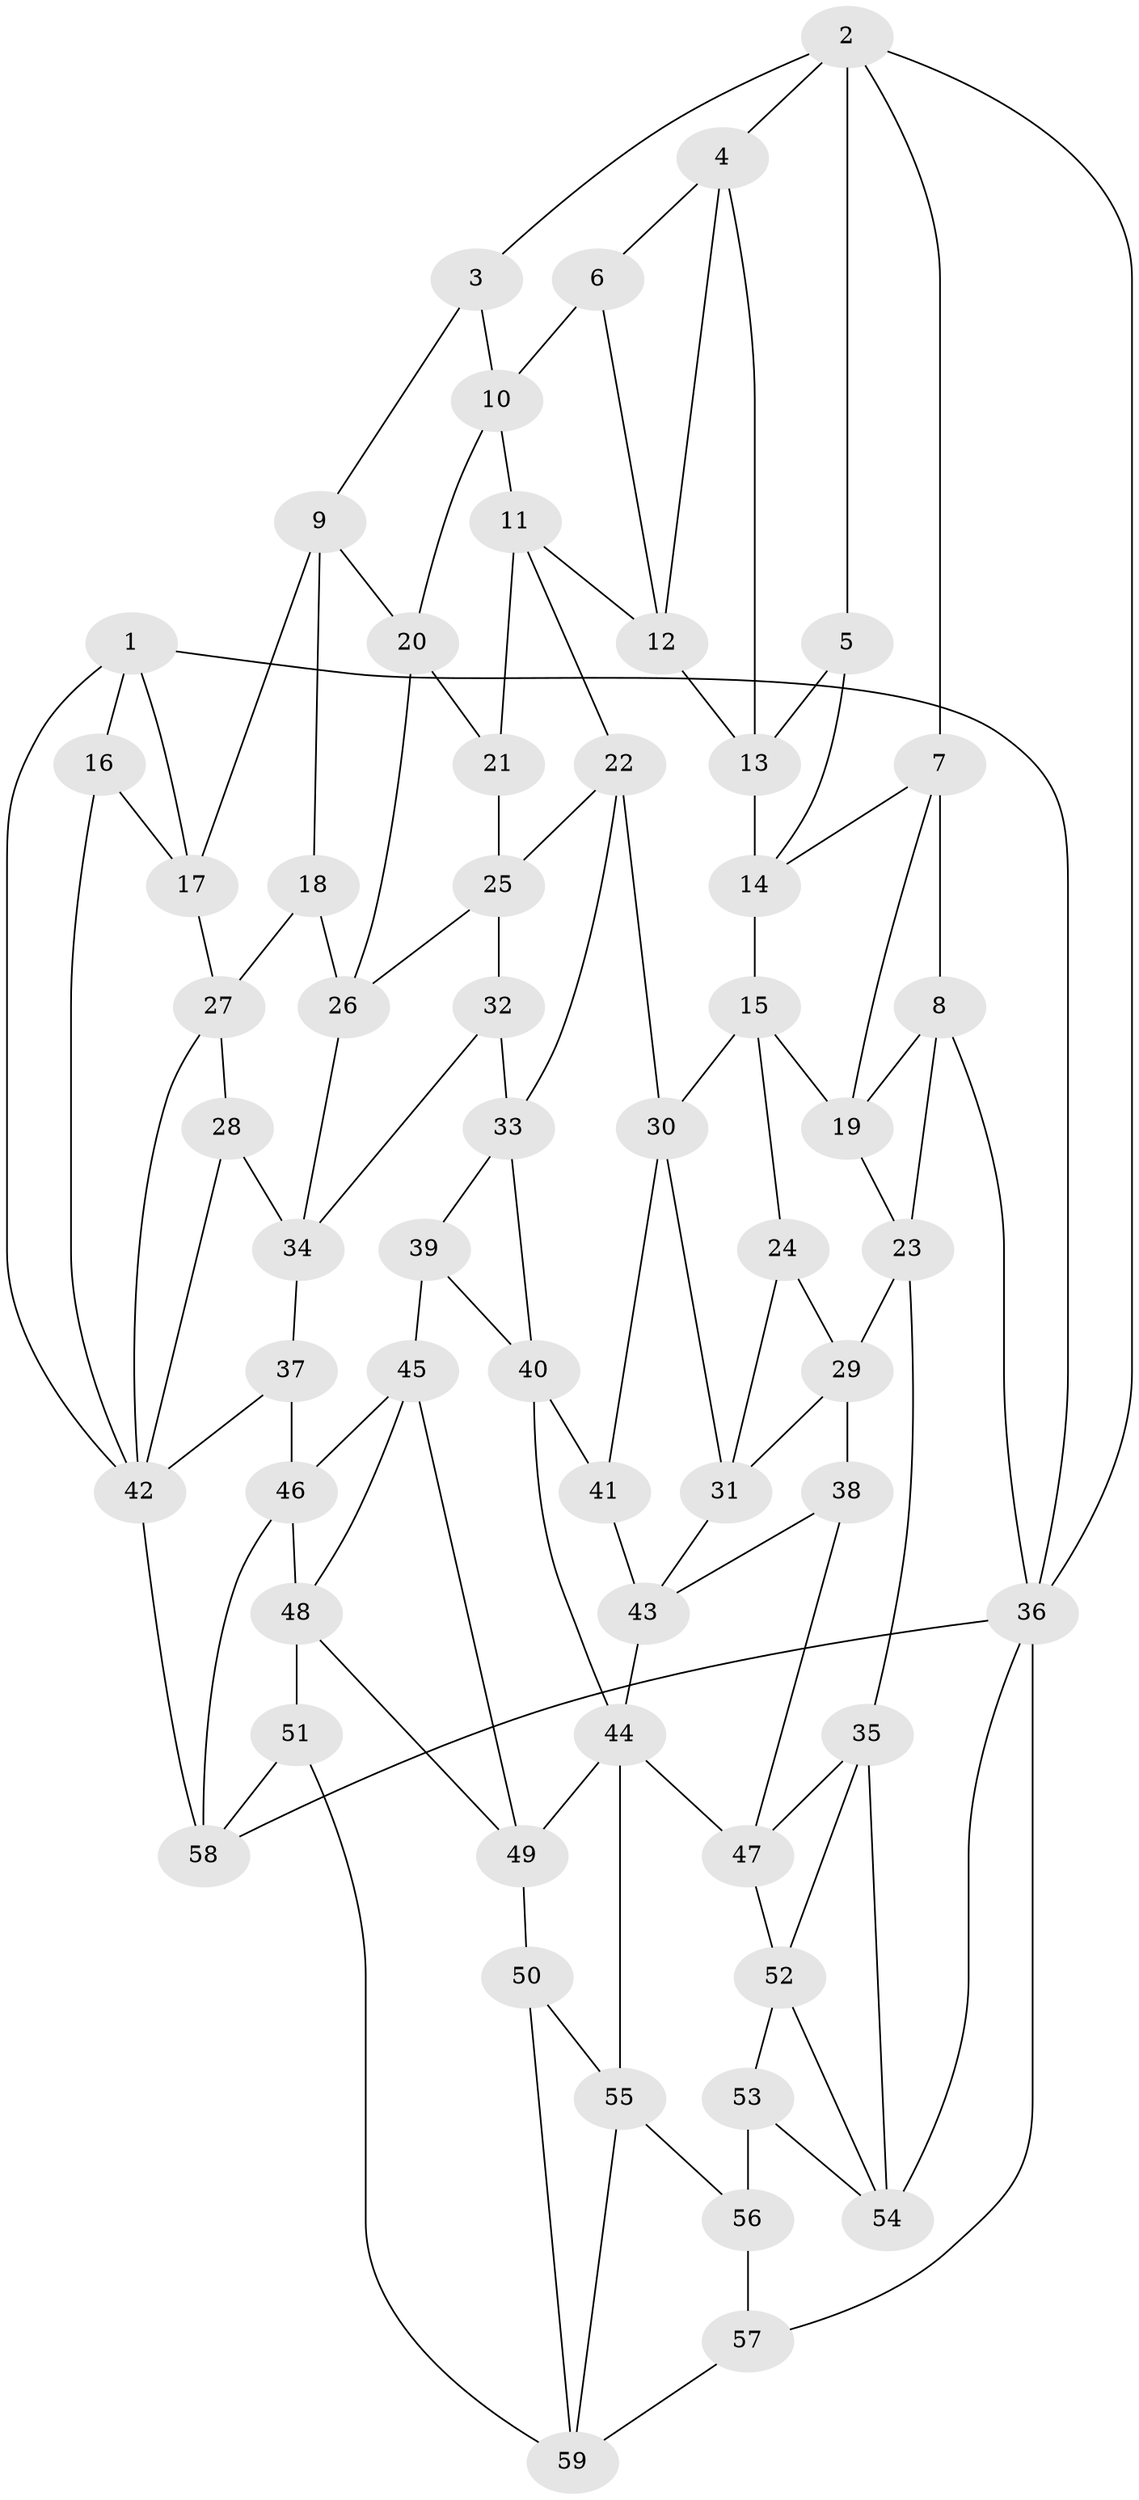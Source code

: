 // original degree distribution, {3: 0.017094017094017096, 6: 0.2222222222222222, 5: 0.5128205128205128, 4: 0.24786324786324787}
// Generated by graph-tools (version 1.1) at 2025/27/03/09/25 03:27:12]
// undirected, 59 vertices, 112 edges
graph export_dot {
graph [start="1"]
  node [color=gray90,style=filled];
  1;
  2;
  3;
  4;
  5;
  6;
  7;
  8;
  9;
  10;
  11;
  12;
  13;
  14;
  15;
  16;
  17;
  18;
  19;
  20;
  21;
  22;
  23;
  24;
  25;
  26;
  27;
  28;
  29;
  30;
  31;
  32;
  33;
  34;
  35;
  36;
  37;
  38;
  39;
  40;
  41;
  42;
  43;
  44;
  45;
  46;
  47;
  48;
  49;
  50;
  51;
  52;
  53;
  54;
  55;
  56;
  57;
  58;
  59;
  1 -- 16 [weight=1.0];
  1 -- 17 [weight=1.0];
  1 -- 36 [weight=1.0];
  1 -- 42 [weight=1.0];
  2 -- 3 [weight=1.0];
  2 -- 4 [weight=1.0];
  2 -- 5 [weight=1.0];
  2 -- 7 [weight=1.0];
  2 -- 36 [weight=1.0];
  3 -- 9 [weight=1.0];
  3 -- 10 [weight=1.0];
  4 -- 6 [weight=1.0];
  4 -- 12 [weight=1.0];
  4 -- 13 [weight=1.0];
  5 -- 13 [weight=1.0];
  5 -- 14 [weight=1.0];
  6 -- 10 [weight=1.0];
  6 -- 12 [weight=1.0];
  7 -- 8 [weight=1.0];
  7 -- 14 [weight=1.0];
  7 -- 19 [weight=1.0];
  8 -- 19 [weight=1.0];
  8 -- 23 [weight=1.0];
  8 -- 36 [weight=1.0];
  9 -- 17 [weight=1.0];
  9 -- 18 [weight=1.0];
  9 -- 20 [weight=1.0];
  10 -- 11 [weight=1.0];
  10 -- 20 [weight=1.0];
  11 -- 12 [weight=1.0];
  11 -- 21 [weight=1.0];
  11 -- 22 [weight=1.0];
  12 -- 13 [weight=1.0];
  13 -- 14 [weight=1.0];
  14 -- 15 [weight=1.0];
  15 -- 19 [weight=1.0];
  15 -- 24 [weight=1.0];
  15 -- 30 [weight=1.0];
  16 -- 17 [weight=1.0];
  16 -- 42 [weight=1.0];
  17 -- 27 [weight=1.0];
  18 -- 26 [weight=1.0];
  18 -- 27 [weight=1.0];
  19 -- 23 [weight=1.0];
  20 -- 21 [weight=1.0];
  20 -- 26 [weight=1.0];
  21 -- 25 [weight=1.0];
  22 -- 25 [weight=1.0];
  22 -- 30 [weight=1.0];
  22 -- 33 [weight=1.0];
  23 -- 29 [weight=1.0];
  23 -- 35 [weight=1.0];
  24 -- 29 [weight=1.0];
  24 -- 31 [weight=1.0];
  25 -- 26 [weight=1.0];
  25 -- 32 [weight=1.0];
  26 -- 34 [weight=1.0];
  27 -- 28 [weight=1.0];
  27 -- 42 [weight=1.0];
  28 -- 34 [weight=1.0];
  28 -- 42 [weight=1.0];
  29 -- 31 [weight=1.0];
  29 -- 38 [weight=1.0];
  30 -- 31 [weight=1.0];
  30 -- 41 [weight=1.0];
  31 -- 43 [weight=1.0];
  32 -- 33 [weight=1.0];
  32 -- 34 [weight=1.0];
  33 -- 39 [weight=1.0];
  33 -- 40 [weight=1.0];
  34 -- 37 [weight=1.0];
  35 -- 47 [weight=1.0];
  35 -- 52 [weight=1.0];
  35 -- 54 [weight=1.0];
  36 -- 54 [weight=1.0];
  36 -- 57 [weight=1.0];
  36 -- 58 [weight=1.0];
  37 -- 42 [weight=1.0];
  37 -- 46 [weight=2.0];
  38 -- 43 [weight=2.0];
  38 -- 47 [weight=1.0];
  39 -- 40 [weight=1.0];
  39 -- 45 [weight=2.0];
  40 -- 41 [weight=1.0];
  40 -- 44 [weight=1.0];
  41 -- 43 [weight=2.0];
  42 -- 58 [weight=2.0];
  43 -- 44 [weight=1.0];
  44 -- 47 [weight=1.0];
  44 -- 49 [weight=1.0];
  44 -- 55 [weight=1.0];
  45 -- 46 [weight=2.0];
  45 -- 48 [weight=1.0];
  45 -- 49 [weight=1.0];
  46 -- 48 [weight=1.0];
  46 -- 58 [weight=1.0];
  47 -- 52 [weight=1.0];
  48 -- 49 [weight=1.0];
  48 -- 51 [weight=1.0];
  49 -- 50 [weight=1.0];
  50 -- 55 [weight=1.0];
  50 -- 59 [weight=1.0];
  51 -- 58 [weight=1.0];
  51 -- 59 [weight=1.0];
  52 -- 53 [weight=1.0];
  52 -- 54 [weight=1.0];
  53 -- 54 [weight=1.0];
  53 -- 56 [weight=2.0];
  55 -- 56 [weight=1.0];
  55 -- 59 [weight=1.0];
  56 -- 57 [weight=1.0];
  57 -- 59 [weight=1.0];
}
